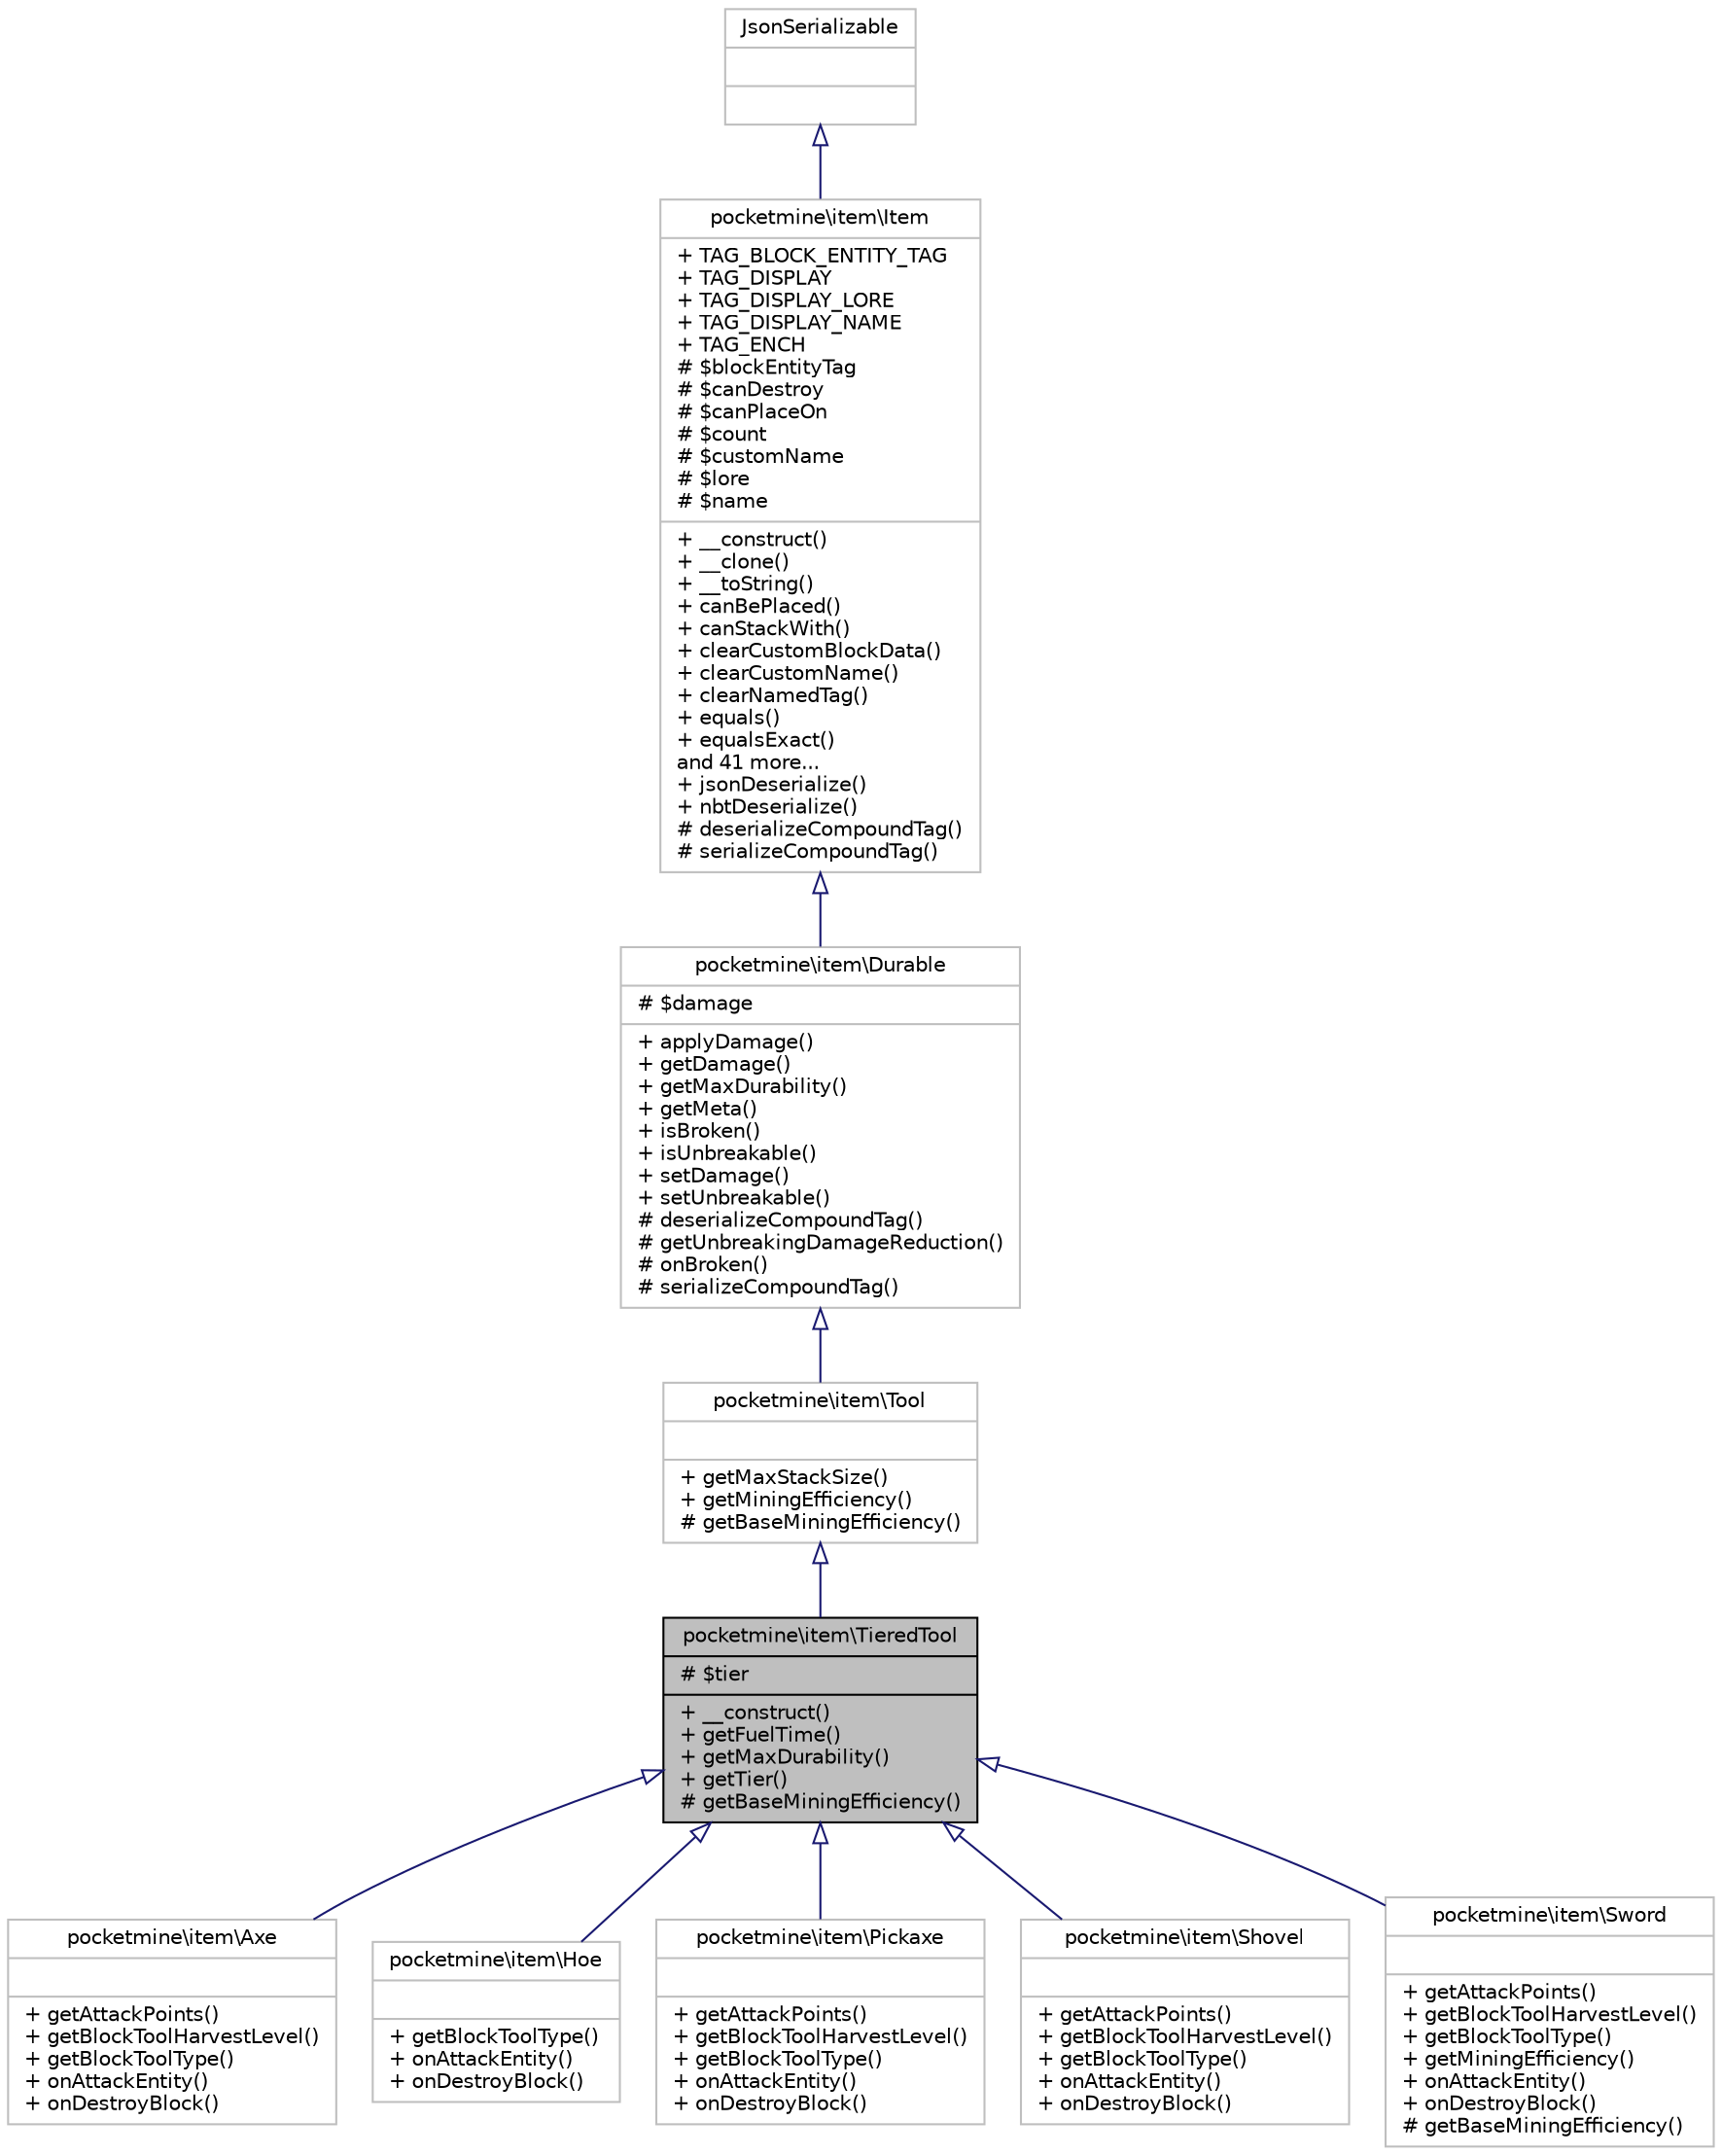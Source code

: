 digraph "pocketmine\item\TieredTool"
{
 // INTERACTIVE_SVG=YES
 // LATEX_PDF_SIZE
  edge [fontname="Helvetica",fontsize="10",labelfontname="Helvetica",labelfontsize="10"];
  node [fontname="Helvetica",fontsize="10",shape=record];
  Node1 [label="{pocketmine\\item\\TieredTool\n|# $tier\l|+ __construct()\l+ getFuelTime()\l+ getMaxDurability()\l+ getTier()\l# getBaseMiningEfficiency()\l}",height=0.2,width=0.4,color="black", fillcolor="grey75", style="filled", fontcolor="black",tooltip=" "];
  Node2 -> Node1 [dir="back",color="midnightblue",fontsize="10",style="solid",arrowtail="onormal",fontname="Helvetica"];
  Node2 [label="{pocketmine\\item\\Tool\n||+ getMaxStackSize()\l+ getMiningEfficiency()\l# getBaseMiningEfficiency()\l}",height=0.2,width=0.4,color="grey75", fillcolor="white", style="filled",URL="$da/de7/classpocketmine_1_1item_1_1_tool.html",tooltip=" "];
  Node3 -> Node2 [dir="back",color="midnightblue",fontsize="10",style="solid",arrowtail="onormal",fontname="Helvetica"];
  Node3 [label="{pocketmine\\item\\Durable\n|# $damage\l|+ applyDamage()\l+ getDamage()\l+ getMaxDurability()\l+ getMeta()\l+ isBroken()\l+ isUnbreakable()\l+ setDamage()\l+ setUnbreakable()\l# deserializeCompoundTag()\l# getUnbreakingDamageReduction()\l# onBroken()\l# serializeCompoundTag()\l}",height=0.2,width=0.4,color="grey75", fillcolor="white", style="filled",URL="$dc/d20/classpocketmine_1_1item_1_1_durable.html",tooltip=" "];
  Node4 -> Node3 [dir="back",color="midnightblue",fontsize="10",style="solid",arrowtail="onormal",fontname="Helvetica"];
  Node4 [label="{pocketmine\\item\\Item\n|+ TAG_BLOCK_ENTITY_TAG\l+ TAG_DISPLAY\l+ TAG_DISPLAY_LORE\l+ TAG_DISPLAY_NAME\l+ TAG_ENCH\l# $blockEntityTag\l# $canDestroy\l# $canPlaceOn\l# $count\l# $customName\l# $lore\l# $name\l|+ __construct()\l+ __clone()\l+ __toString()\l+ canBePlaced()\l+ canStackWith()\l+ clearCustomBlockData()\l+ clearCustomName()\l+ clearNamedTag()\l+ equals()\l+ equalsExact()\land 41 more...\l+ jsonDeserialize()\l+ nbtDeserialize()\l# deserializeCompoundTag()\l# serializeCompoundTag()\l}",height=0.2,width=0.4,color="grey75", fillcolor="white", style="filled",URL="$d5/d8a/classpocketmine_1_1item_1_1_item.html",tooltip=" "];
  Node5 -> Node4 [dir="back",color="midnightblue",fontsize="10",style="solid",arrowtail="onormal",fontname="Helvetica"];
  Node5 [label="{JsonSerializable\n||}",height=0.2,width=0.4,color="grey75", fillcolor="white", style="filled",tooltip=" "];
  Node1 -> Node6 [dir="back",color="midnightblue",fontsize="10",style="solid",arrowtail="onormal",fontname="Helvetica"];
  Node6 [label="{pocketmine\\item\\Axe\n||+ getAttackPoints()\l+ getBlockToolHarvestLevel()\l+ getBlockToolType()\l+ onAttackEntity()\l+ onDestroyBlock()\l}",height=0.2,width=0.4,color="grey75", fillcolor="white", style="filled",URL="$d5/d0a/classpocketmine_1_1item_1_1_axe.html",tooltip=" "];
  Node1 -> Node7 [dir="back",color="midnightblue",fontsize="10",style="solid",arrowtail="onormal",fontname="Helvetica"];
  Node7 [label="{pocketmine\\item\\Hoe\n||+ getBlockToolType()\l+ onAttackEntity()\l+ onDestroyBlock()\l}",height=0.2,width=0.4,color="grey75", fillcolor="white", style="filled",URL="$db/d96/classpocketmine_1_1item_1_1_hoe.html",tooltip=" "];
  Node1 -> Node8 [dir="back",color="midnightblue",fontsize="10",style="solid",arrowtail="onormal",fontname="Helvetica"];
  Node8 [label="{pocketmine\\item\\Pickaxe\n||+ getAttackPoints()\l+ getBlockToolHarvestLevel()\l+ getBlockToolType()\l+ onAttackEntity()\l+ onDestroyBlock()\l}",height=0.2,width=0.4,color="grey75", fillcolor="white", style="filled",URL="$de/d6f/classpocketmine_1_1item_1_1_pickaxe.html",tooltip=" "];
  Node1 -> Node9 [dir="back",color="midnightblue",fontsize="10",style="solid",arrowtail="onormal",fontname="Helvetica"];
  Node9 [label="{pocketmine\\item\\Shovel\n||+ getAttackPoints()\l+ getBlockToolHarvestLevel()\l+ getBlockToolType()\l+ onAttackEntity()\l+ onDestroyBlock()\l}",height=0.2,width=0.4,color="grey75", fillcolor="white", style="filled",URL="$d8/d37/classpocketmine_1_1item_1_1_shovel.html",tooltip=" "];
  Node1 -> Node10 [dir="back",color="midnightblue",fontsize="10",style="solid",arrowtail="onormal",fontname="Helvetica"];
  Node10 [label="{pocketmine\\item\\Sword\n||+ getAttackPoints()\l+ getBlockToolHarvestLevel()\l+ getBlockToolType()\l+ getMiningEfficiency()\l+ onAttackEntity()\l+ onDestroyBlock()\l# getBaseMiningEfficiency()\l}",height=0.2,width=0.4,color="grey75", fillcolor="white", style="filled",URL="$d6/d74/classpocketmine_1_1item_1_1_sword.html",tooltip=" "];
}
